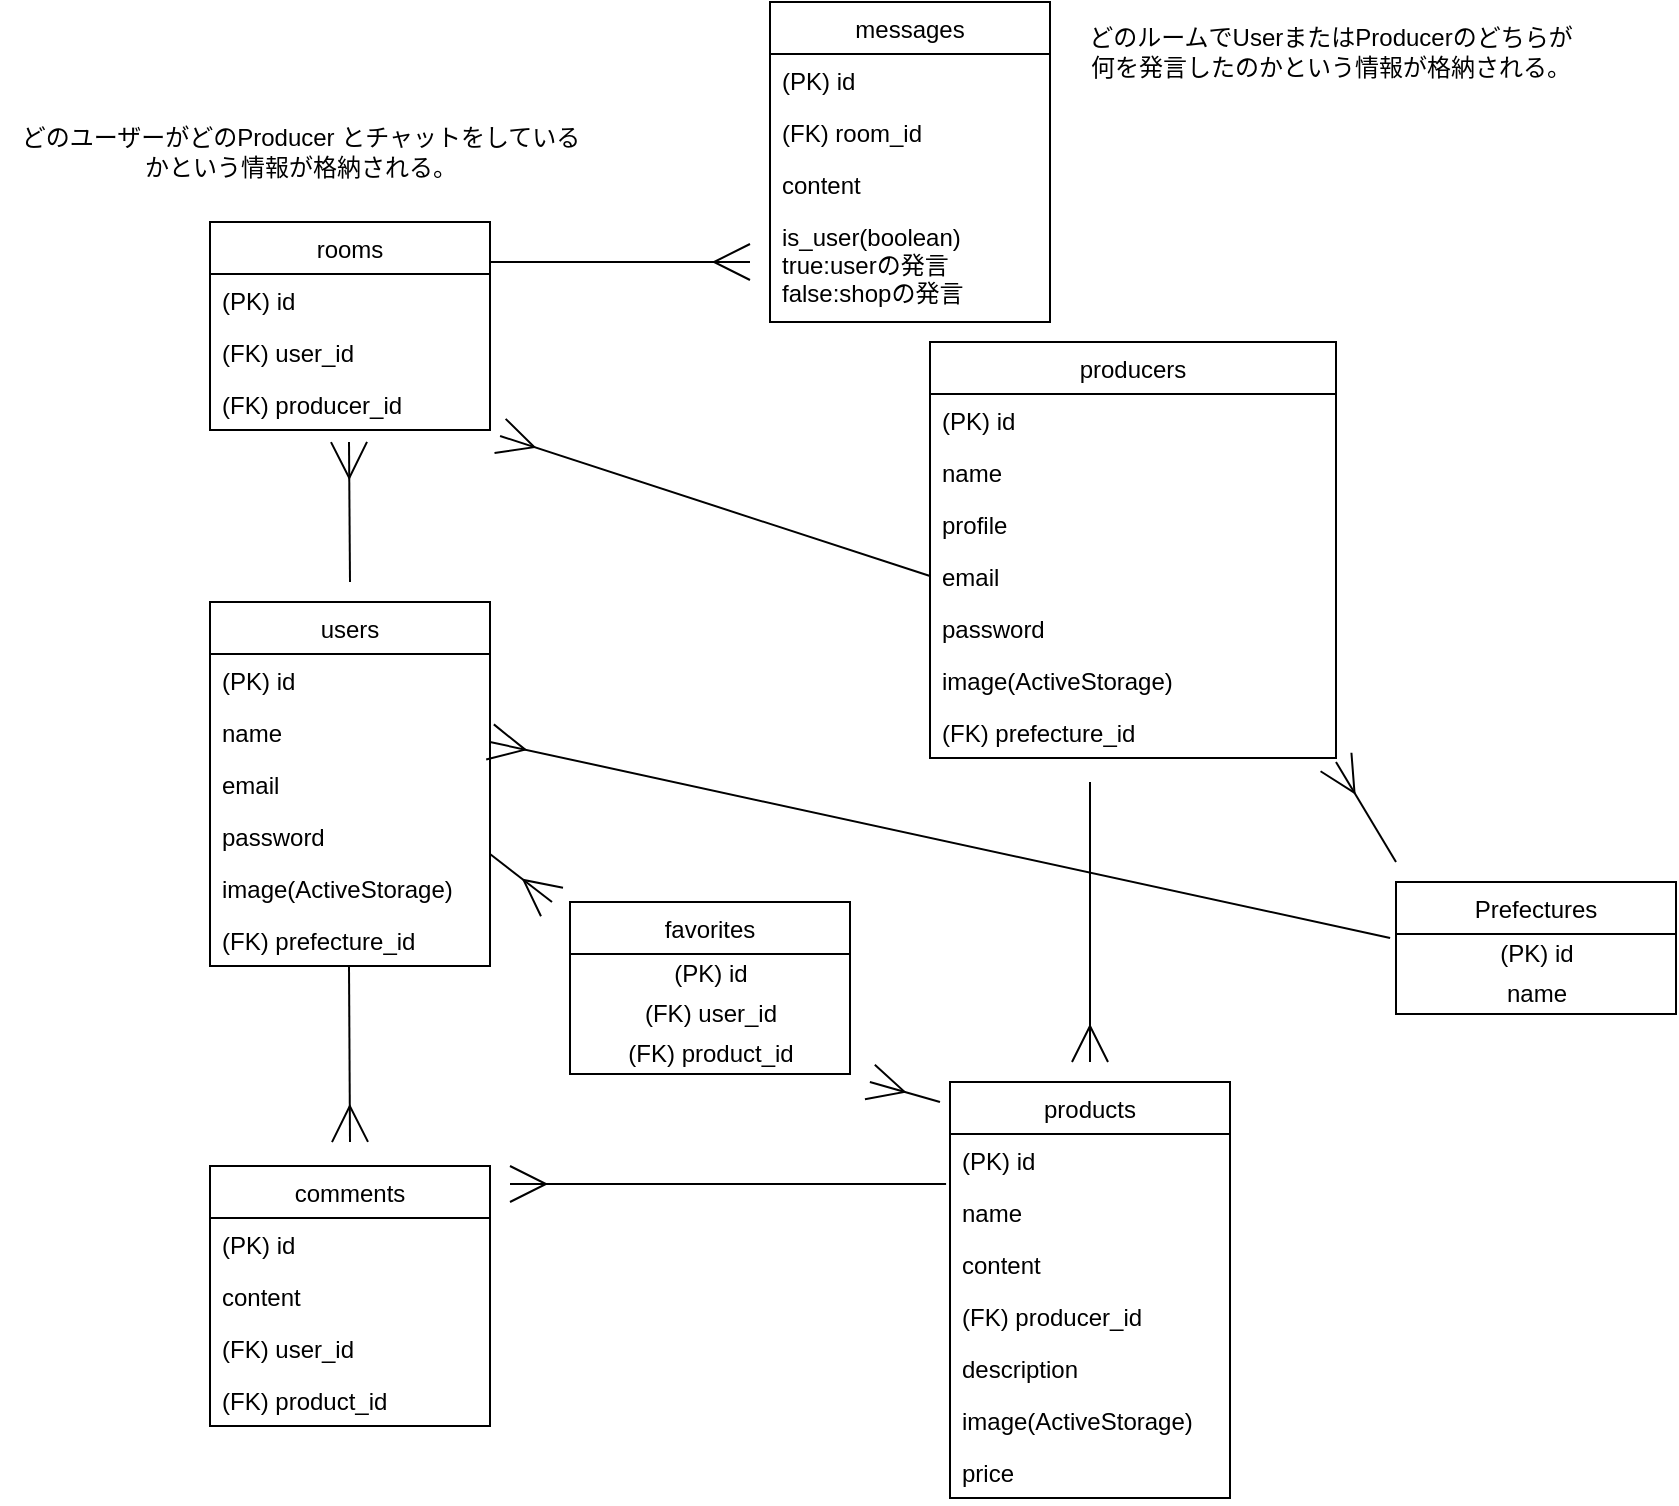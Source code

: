 <mxfile version="13.1.3">
    <diagram id="6hGFLwfOUW9BJ-s0fimq" name="Page-1">
        <mxGraphModel dx="948" dy="405" grid="1" gridSize="10" guides="1" tooltips="1" connect="1" arrows="1" fold="1" page="1" pageScale="1" pageWidth="827" pageHeight="1169" math="0" shadow="0">
            <root>
                <mxCell id="0"/>
                <mxCell id="1" parent="0"/>
                <mxCell id="111" value="どのユーザーがどのProducer とチャットをしている&lt;br&gt;かという情報が格納される。" style="text;html=1;align=center;verticalAlign=middle;resizable=0;points=[];autosize=1;" parent="1" vertex="1">
                    <mxGeometry x="812" y="480" width="300" height="30" as="geometry"/>
                </mxCell>
                <mxCell id="119" value="" style="endArrow=ERmany;html=1;endFill=0;endSize=16;" parent="1" edge="1">
                    <mxGeometry width="50" height="50" relative="1" as="geometry">
                        <mxPoint x="986.5" y="902" as="sourcePoint"/>
                        <mxPoint x="987" y="990" as="targetPoint"/>
                    </mxGeometry>
                </mxCell>
                <mxCell id="120" value="" style="endArrow=ERmany;html=1;endFill=0;endSize=16;exitX=-0.014;exitY=0.962;exitDx=0;exitDy=0;exitPerimeter=0;" parent="1" source="155" edge="1">
                    <mxGeometry width="50" height="50" relative="1" as="geometry">
                        <mxPoint x="1267" y="1000" as="sourcePoint"/>
                        <mxPoint x="1067" y="1011" as="targetPoint"/>
                    </mxGeometry>
                </mxCell>
                <mxCell id="112" value="users" style="swimlane;fontStyle=0;childLayout=stackLayout;horizontal=1;startSize=26;fillColor=none;horizontalStack=0;resizeParent=1;resizeParentMax=0;resizeLast=0;collapsible=1;marginBottom=0;" parent="1" vertex="1">
                    <mxGeometry x="917" y="720" width="140" height="182" as="geometry"/>
                </mxCell>
                <mxCell id="113" value="(PK) id" style="text;strokeColor=none;fillColor=none;align=left;verticalAlign=top;spacingLeft=4;spacingRight=4;overflow=hidden;rotatable=0;points=[[0,0.5],[1,0.5]];portConstraint=eastwest;" parent="112" vertex="1">
                    <mxGeometry y="26" width="140" height="26" as="geometry"/>
                </mxCell>
                <mxCell id="114" value="name" style="text;strokeColor=none;fillColor=none;align=left;verticalAlign=top;spacingLeft=4;spacingRight=4;overflow=hidden;rotatable=0;points=[[0,0.5],[1,0.5]];portConstraint=eastwest;" parent="112" vertex="1">
                    <mxGeometry y="52" width="140" height="26" as="geometry"/>
                </mxCell>
                <mxCell id="115" value="email" style="text;strokeColor=none;fillColor=none;align=left;verticalAlign=top;spacingLeft=4;spacingRight=4;overflow=hidden;rotatable=0;points=[[0,0.5],[1,0.5]];portConstraint=eastwest;" parent="112" vertex="1">
                    <mxGeometry y="78" width="140" height="26" as="geometry"/>
                </mxCell>
                <mxCell id="116" value="password" style="text;strokeColor=none;fillColor=none;align=left;verticalAlign=top;spacingLeft=4;spacingRight=4;overflow=hidden;rotatable=0;points=[[0,0.5],[1,0.5]];portConstraint=eastwest;" parent="112" vertex="1">
                    <mxGeometry y="104" width="140" height="26" as="geometry"/>
                </mxCell>
                <mxCell id="118" value="image(ActiveStorage)" style="text;strokeColor=none;fillColor=none;align=left;verticalAlign=top;spacingLeft=4;spacingRight=4;overflow=hidden;rotatable=0;points=[[0,0.5],[1,0.5]];portConstraint=eastwest;" parent="112" vertex="1">
                    <mxGeometry y="130" width="140" height="26" as="geometry"/>
                </mxCell>
                <mxCell id="179" value="(FK) prefecture_id" style="text;strokeColor=none;fillColor=none;align=left;verticalAlign=top;spacingLeft=4;spacingRight=4;overflow=hidden;rotatable=0;points=[[0,0.5],[1,0.5]];portConstraint=eastwest;" parent="112" vertex="1">
                    <mxGeometry y="156" width="140" height="26" as="geometry"/>
                </mxCell>
                <mxCell id="125" value="" style="endArrow=ERmany;html=1;endFill=0;endSize=16;" parent="1" edge="1">
                    <mxGeometry width="50" height="50" relative="1" as="geometry">
                        <mxPoint x="1057" y="846" as="sourcePoint"/>
                        <mxPoint x="1088" y="870" as="targetPoint"/>
                    </mxGeometry>
                </mxCell>
                <mxCell id="126" value="" style="endArrow=ERmany;html=1;endFill=0;endSize=16;entryX=1.071;entryY=1.2;entryDx=0;entryDy=0;entryPerimeter=0;" parent="1" target="124" edge="1">
                    <mxGeometry width="50" height="50" relative="1" as="geometry">
                        <mxPoint x="1282" y="970" as="sourcePoint"/>
                        <mxPoint x="1252" y="950" as="targetPoint"/>
                    </mxGeometry>
                </mxCell>
                <mxCell id="127" value="" style="endArrow=ERmany;html=1;endFill=0;endSize=16;" parent="1" edge="1">
                    <mxGeometry width="50" height="50" relative="1" as="geometry">
                        <mxPoint x="1357" y="810" as="sourcePoint"/>
                        <mxPoint x="1357" y="950" as="targetPoint"/>
                    </mxGeometry>
                </mxCell>
                <mxCell id="137" value="どのルームでUserまたはProducerのどちらが&lt;br&gt;何を発言したのかという情報が格納される。" style="text;html=1;align=center;verticalAlign=middle;resizable=0;points=[];autosize=1;" parent="1" vertex="1">
                    <mxGeometry x="1347" y="430" width="260" height="30" as="geometry"/>
                </mxCell>
                <mxCell id="138" value="" style="endArrow=ERmany;html=1;endFill=0;endSize=16;" parent="1" edge="1">
                    <mxGeometry width="50" height="50" relative="1" as="geometry">
                        <mxPoint x="987" y="710" as="sourcePoint"/>
                        <mxPoint x="986.5" y="640" as="targetPoint"/>
                    </mxGeometry>
                </mxCell>
                <mxCell id="139" value="" style="endArrow=ERmany;html=1;endFill=0;endSize=16;entryX=1.036;entryY=1.115;entryDx=0;entryDy=0;entryPerimeter=0;exitX=0;exitY=0.5;exitDx=0;exitDy=0;" parent="1" source="145" target="131" edge="1">
                    <mxGeometry width="50" height="50" relative="1" as="geometry">
                        <mxPoint x="1277" y="740" as="sourcePoint"/>
                        <mxPoint x="1097.5" y="704" as="targetPoint"/>
                    </mxGeometry>
                </mxCell>
                <mxCell id="140" value="" style="endArrow=ERmany;html=1;endFill=0;endSize=16;" parent="1" edge="1">
                    <mxGeometry width="50" height="50" relative="1" as="geometry">
                        <mxPoint x="1057" y="550" as="sourcePoint"/>
                        <mxPoint x="1187" y="550" as="targetPoint"/>
                    </mxGeometry>
                </mxCell>
                <mxCell id="128" value="rooms" style="swimlane;fontStyle=0;childLayout=stackLayout;horizontal=1;startSize=26;fillColor=none;horizontalStack=0;resizeParent=1;resizeParentMax=0;resizeLast=0;collapsible=1;marginBottom=0;" parent="1" vertex="1">
                    <mxGeometry x="917" y="530" width="140" height="104" as="geometry"/>
                </mxCell>
                <mxCell id="129" value="(PK) id" style="text;strokeColor=none;fillColor=none;align=left;verticalAlign=top;spacingLeft=4;spacingRight=4;overflow=hidden;rotatable=0;points=[[0,0.5],[1,0.5]];portConstraint=eastwest;" parent="128" vertex="1">
                    <mxGeometry y="26" width="140" height="26" as="geometry"/>
                </mxCell>
                <mxCell id="130" value="(FK) user_id" style="text;strokeColor=none;fillColor=none;align=left;verticalAlign=top;spacingLeft=4;spacingRight=4;overflow=hidden;rotatable=0;points=[[0,0.5],[1,0.5]];portConstraint=eastwest;" parent="128" vertex="1">
                    <mxGeometry y="52" width="140" height="26" as="geometry"/>
                </mxCell>
                <mxCell id="131" value="(FK) producer_id" style="text;strokeColor=none;fillColor=none;align=left;verticalAlign=top;spacingLeft=4;spacingRight=4;overflow=hidden;rotatable=0;points=[[0,0.5],[1,0.5]];portConstraint=eastwest;" parent="128" vertex="1">
                    <mxGeometry y="78" width="140" height="26" as="geometry"/>
                </mxCell>
                <mxCell id="132" value="messages" style="swimlane;fontStyle=0;childLayout=stackLayout;horizontal=1;startSize=26;fillColor=none;horizontalStack=0;resizeParent=1;resizeParentMax=0;resizeLast=0;collapsible=1;marginBottom=0;" parent="1" vertex="1">
                    <mxGeometry x="1197" y="420" width="140" height="160" as="geometry"/>
                </mxCell>
                <mxCell id="133" value="(PK) id" style="text;strokeColor=none;fillColor=none;align=left;verticalAlign=top;spacingLeft=4;spacingRight=4;overflow=hidden;rotatable=0;points=[[0,0.5],[1,0.5]];portConstraint=eastwest;" parent="132" vertex="1">
                    <mxGeometry y="26" width="140" height="26" as="geometry"/>
                </mxCell>
                <mxCell id="134" value="(FK) room_id" style="text;strokeColor=none;fillColor=none;align=left;verticalAlign=top;spacingLeft=4;spacingRight=4;overflow=hidden;rotatable=0;points=[[0,0.5],[1,0.5]];portConstraint=eastwest;" parent="132" vertex="1">
                    <mxGeometry y="52" width="140" height="26" as="geometry"/>
                </mxCell>
                <mxCell id="135" value="content&#10;" style="text;strokeColor=none;fillColor=none;align=left;verticalAlign=top;spacingLeft=4;spacingRight=4;overflow=hidden;rotatable=0;points=[[0,0.5],[1,0.5]];portConstraint=eastwest;" parent="132" vertex="1">
                    <mxGeometry y="78" width="140" height="26" as="geometry"/>
                </mxCell>
                <mxCell id="136" value="is_user(boolean)&#10;true:userの発言&#10;false:shopの発言&#10;" style="text;strokeColor=none;fillColor=none;align=left;verticalAlign=top;spacingLeft=4;spacingRight=4;overflow=hidden;rotatable=0;points=[[0,0.5],[1,0.5]];portConstraint=eastwest;" parent="132" vertex="1">
                    <mxGeometry y="104" width="140" height="56" as="geometry"/>
                </mxCell>
                <mxCell id="141" value="producers" style="swimlane;fontStyle=0;childLayout=stackLayout;horizontal=1;startSize=26;fillColor=none;horizontalStack=0;resizeParent=1;resizeParentMax=0;resizeLast=0;collapsible=1;marginBottom=0;" parent="1" vertex="1">
                    <mxGeometry x="1277" y="590" width="203" height="208" as="geometry"/>
                </mxCell>
                <mxCell id="142" value="(PK) id" style="text;strokeColor=none;fillColor=none;align=left;verticalAlign=top;spacingLeft=4;spacingRight=4;overflow=hidden;rotatable=0;points=[[0,0.5],[1,0.5]];portConstraint=eastwest;" parent="141" vertex="1">
                    <mxGeometry y="26" width="203" height="26" as="geometry"/>
                </mxCell>
                <mxCell id="143" value="name" style="text;strokeColor=none;fillColor=none;align=left;verticalAlign=top;spacingLeft=4;spacingRight=4;overflow=hidden;rotatable=0;points=[[0,0.5],[1,0.5]];portConstraint=eastwest;" parent="141" vertex="1">
                    <mxGeometry y="52" width="203" height="26" as="geometry"/>
                </mxCell>
                <mxCell id="144" value="profile" style="text;strokeColor=none;fillColor=none;align=left;verticalAlign=top;spacingLeft=4;spacingRight=4;overflow=hidden;rotatable=0;points=[[0,0.5],[1,0.5]];portConstraint=eastwest;" parent="141" vertex="1">
                    <mxGeometry y="78" width="203" height="26" as="geometry"/>
                </mxCell>
                <mxCell id="145" value="email" style="text;strokeColor=none;fillColor=none;align=left;verticalAlign=top;spacingLeft=4;spacingRight=4;overflow=hidden;rotatable=0;points=[[0,0.5],[1,0.5]];portConstraint=eastwest;" parent="141" vertex="1">
                    <mxGeometry y="104" width="203" height="26" as="geometry"/>
                </mxCell>
                <mxCell id="146" value="password" style="text;strokeColor=none;fillColor=none;align=left;verticalAlign=top;spacingLeft=4;spacingRight=4;overflow=hidden;rotatable=0;points=[[0,0.5],[1,0.5]];portConstraint=eastwest;" parent="141" vertex="1">
                    <mxGeometry y="130" width="203" height="26" as="geometry"/>
                </mxCell>
                <mxCell id="147" value="image(ActiveStorage)" style="text;strokeColor=none;fillColor=none;align=left;verticalAlign=top;spacingLeft=4;spacingRight=4;overflow=hidden;rotatable=0;points=[[0,0.5],[1,0.5]];portConstraint=eastwest;" parent="141" vertex="1">
                    <mxGeometry y="156" width="203" height="26" as="geometry"/>
                </mxCell>
                <mxCell id="172" value="(FK) prefecture_id" style="text;strokeColor=none;fillColor=none;align=left;verticalAlign=top;spacingLeft=4;spacingRight=4;overflow=hidden;rotatable=0;points=[[0,0.5],[1,0.5]];portConstraint=eastwest;" parent="141" vertex="1">
                    <mxGeometry y="182" width="203" height="26" as="geometry"/>
                </mxCell>
                <mxCell id="154" value="products" style="swimlane;fontStyle=0;childLayout=stackLayout;horizontal=1;startSize=26;fillColor=none;horizontalStack=0;resizeParent=1;resizeParentMax=0;resizeLast=0;collapsible=1;marginBottom=0;" parent="1" vertex="1">
                    <mxGeometry x="1287" y="960" width="140" height="208" as="geometry"/>
                </mxCell>
                <mxCell id="155" value="(PK) id" style="text;strokeColor=none;fillColor=none;align=left;verticalAlign=top;spacingLeft=4;spacingRight=4;overflow=hidden;rotatable=0;points=[[0,0.5],[1,0.5]];portConstraint=eastwest;" parent="154" vertex="1">
                    <mxGeometry y="26" width="140" height="26" as="geometry"/>
                </mxCell>
                <mxCell id="156" value="name" style="text;strokeColor=none;fillColor=none;align=left;verticalAlign=top;spacingLeft=4;spacingRight=4;overflow=hidden;rotatable=0;points=[[0,0.5],[1,0.5]];portConstraint=eastwest;" parent="154" vertex="1">
                    <mxGeometry y="52" width="140" height="26" as="geometry"/>
                </mxCell>
                <mxCell id="157" value="content" style="text;strokeColor=none;fillColor=none;align=left;verticalAlign=top;spacingLeft=4;spacingRight=4;overflow=hidden;rotatable=0;points=[[0,0.5],[1,0.5]];portConstraint=eastwest;" parent="154" vertex="1">
                    <mxGeometry y="78" width="140" height="26" as="geometry"/>
                </mxCell>
                <mxCell id="167" value="(FK) producer_id" style="text;strokeColor=none;fillColor=none;align=left;verticalAlign=top;spacingLeft=4;spacingRight=4;overflow=hidden;rotatable=0;points=[[0,0.5],[1,0.5]];portConstraint=eastwest;" parent="154" vertex="1">
                    <mxGeometry y="104" width="140" height="26" as="geometry"/>
                </mxCell>
                <mxCell id="158" value="description" style="text;strokeColor=none;fillColor=none;align=left;verticalAlign=top;spacingLeft=4;spacingRight=4;overflow=hidden;rotatable=0;points=[[0,0.5],[1,0.5]];portConstraint=eastwest;" parent="154" vertex="1">
                    <mxGeometry y="130" width="140" height="26" as="geometry"/>
                </mxCell>
                <mxCell id="159" value="image(ActiveStorage)" style="text;strokeColor=none;fillColor=none;align=left;verticalAlign=top;spacingLeft=4;spacingRight=4;overflow=hidden;rotatable=0;points=[[0,0.5],[1,0.5]];portConstraint=eastwest;" parent="154" vertex="1">
                    <mxGeometry y="156" width="140" height="26" as="geometry"/>
                </mxCell>
                <mxCell id="160" value="price" style="text;strokeColor=none;fillColor=none;align=left;verticalAlign=top;spacingLeft=4;spacingRight=4;overflow=hidden;rotatable=0;points=[[0,0.5],[1,0.5]];portConstraint=eastwest;" parent="154" vertex="1">
                    <mxGeometry y="182" width="140" height="26" as="geometry"/>
                </mxCell>
                <mxCell id="149" value="comments" style="swimlane;fontStyle=0;childLayout=stackLayout;horizontal=1;startSize=26;fillColor=none;horizontalStack=0;resizeParent=1;resizeParentMax=0;resizeLast=0;collapsible=1;marginBottom=0;" parent="1" vertex="1">
                    <mxGeometry x="917" y="1002" width="140" height="130" as="geometry"/>
                </mxCell>
                <mxCell id="150" value="(PK) id" style="text;strokeColor=none;fillColor=none;align=left;verticalAlign=top;spacingLeft=4;spacingRight=4;overflow=hidden;rotatable=0;points=[[0,0.5],[1,0.5]];portConstraint=eastwest;" parent="149" vertex="1">
                    <mxGeometry y="26" width="140" height="26" as="geometry"/>
                </mxCell>
                <mxCell id="151" value="content" style="text;strokeColor=none;fillColor=none;align=left;verticalAlign=top;spacingLeft=4;spacingRight=4;overflow=hidden;rotatable=0;points=[[0,0.5],[1,0.5]];portConstraint=eastwest;" parent="149" vertex="1">
                    <mxGeometry y="52" width="140" height="26" as="geometry"/>
                </mxCell>
                <mxCell id="152" value="(FK) user_id" style="text;strokeColor=none;fillColor=none;align=left;verticalAlign=top;spacingLeft=4;spacingRight=4;overflow=hidden;rotatable=0;points=[[0,0.5],[1,0.5]];portConstraint=eastwest;" parent="149" vertex="1">
                    <mxGeometry y="78" width="140" height="26" as="geometry"/>
                </mxCell>
                <mxCell id="153" value="(FK) product_id" style="text;strokeColor=none;fillColor=none;align=left;verticalAlign=top;spacingLeft=4;spacingRight=4;overflow=hidden;rotatable=0;points=[[0,0.5],[1,0.5]];portConstraint=eastwest;" parent="149" vertex="1">
                    <mxGeometry y="104" width="140" height="26" as="geometry"/>
                </mxCell>
                <mxCell id="121" value="favorites" style="swimlane;fontStyle=0;childLayout=stackLayout;horizontal=1;startSize=26;fillColor=none;horizontalStack=0;resizeParent=1;resizeParentMax=0;resizeLast=0;collapsible=1;marginBottom=0;" parent="1" vertex="1">
                    <mxGeometry x="1097" y="870" width="140" height="86" as="geometry"/>
                </mxCell>
                <mxCell id="181" value="&lt;span style=&quot;text-align: left&quot;&gt;(PK) id&lt;/span&gt;" style="text;html=1;align=center;verticalAlign=middle;resizable=0;points=[];autosize=1;" parent="121" vertex="1">
                    <mxGeometry y="26" width="140" height="20" as="geometry"/>
                </mxCell>
                <mxCell id="123" value="(FK) user_id" style="text;html=1;align=center;verticalAlign=middle;resizable=0;points=[];autosize=1;" parent="121" vertex="1">
                    <mxGeometry y="46" width="140" height="20" as="geometry"/>
                </mxCell>
                <mxCell id="124" value="(FK) product_id" style="text;html=1;align=center;verticalAlign=middle;resizable=0;points=[];autosize=1;" parent="121" vertex="1">
                    <mxGeometry y="66" width="140" height="20" as="geometry"/>
                </mxCell>
                <mxCell id="162" value="Prefectures" style="swimlane;fontStyle=0;childLayout=stackLayout;horizontal=1;startSize=26;fillColor=none;horizontalStack=0;resizeParent=1;resizeParentMax=0;resizeLast=0;collapsible=1;marginBottom=0;" parent="1" vertex="1">
                    <mxGeometry x="1510" y="860" width="140" height="66" as="geometry"/>
                </mxCell>
                <mxCell id="163" value="&lt;span style=&quot;text-align: left&quot;&gt;(PK) id&lt;/span&gt;" style="text;html=1;align=center;verticalAlign=middle;resizable=0;points=[];autosize=1;" parent="162" vertex="1">
                    <mxGeometry y="26" width="140" height="20" as="geometry"/>
                </mxCell>
                <mxCell id="173" value="&lt;div style=&quot;text-align: left&quot;&gt;name&lt;/div&gt;" style="text;html=1;align=center;verticalAlign=middle;resizable=0;points=[];autosize=1;" parent="162" vertex="1">
                    <mxGeometry y="46" width="140" height="20" as="geometry"/>
                </mxCell>
                <mxCell id="174" value="" style="endArrow=ERmany;html=1;endFill=0;endSize=16;" parent="1" edge="1">
                    <mxGeometry width="50" height="50" relative="1" as="geometry">
                        <mxPoint x="1510" y="850" as="sourcePoint"/>
                        <mxPoint x="1480" y="800" as="targetPoint"/>
                    </mxGeometry>
                </mxCell>
                <mxCell id="178" value="" style="endArrow=ERmany;html=1;endFill=0;endSize=16;entryX=1.036;entryY=1.115;entryDx=0;entryDy=0;entryPerimeter=0;exitX=-0.021;exitY=0.1;exitDx=0;exitDy=0;exitPerimeter=0;" parent="1" source="163" edge="1">
                    <mxGeometry width="50" height="50" relative="1" as="geometry">
                        <mxPoint x="1271.96" y="860" as="sourcePoint"/>
                        <mxPoint x="1057" y="789.99" as="targetPoint"/>
                    </mxGeometry>
                </mxCell>
            </root>
        </mxGraphModel>
    </diagram>
</mxfile>